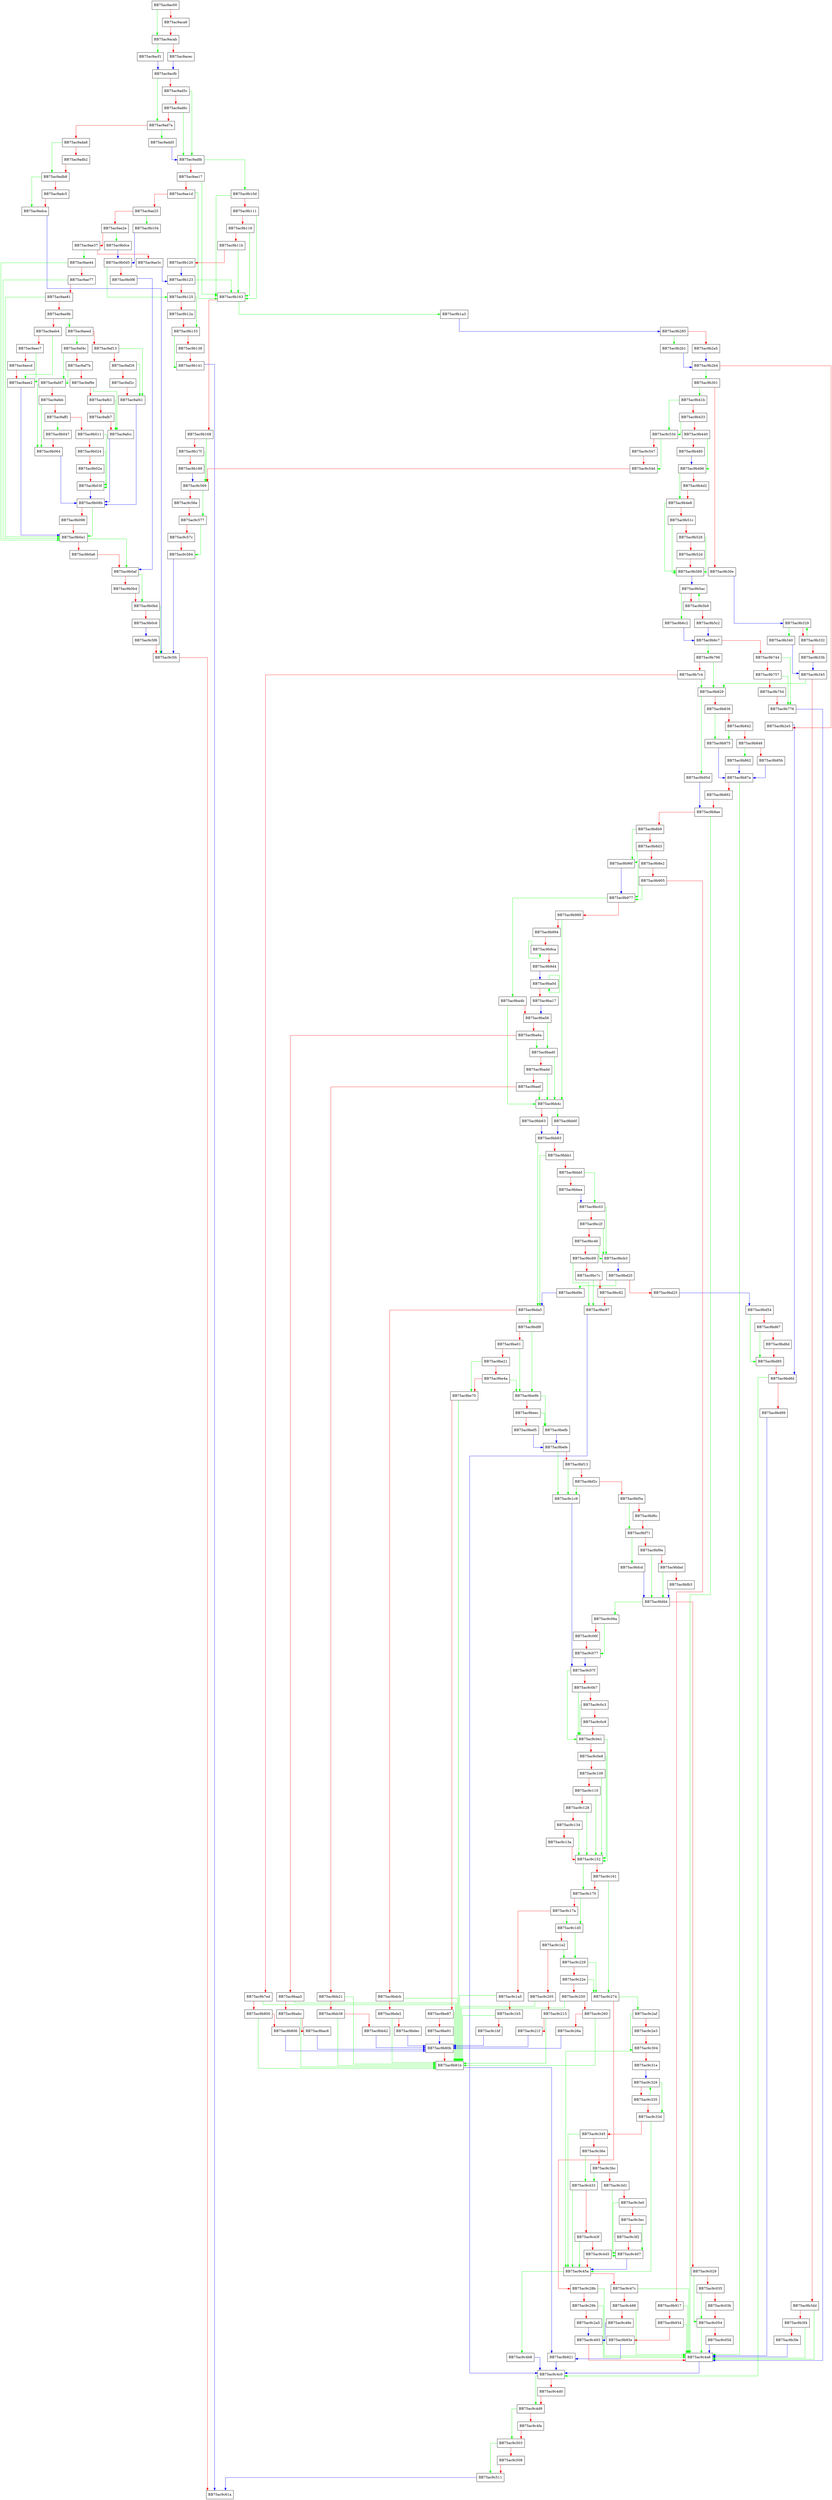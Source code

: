 digraph SpynetEx {
  node [shape="box"];
  graph [splines=ortho];
  BB75ac9ac00 -> BB75ac9acab [color="green"];
  BB75ac9ac00 -> BB75ac9aca6 [color="red"];
  BB75ac9aca6 -> BB75ac9acab [color="red"];
  BB75ac9acab -> BB75ac9acf1 [color="green"];
  BB75ac9acab -> BB75ac9acec [color="red"];
  BB75ac9acec -> BB75ac9acfb [color="blue"];
  BB75ac9acf1 -> BB75ac9acfb [color="blue"];
  BB75ac9acfb -> BB75ac9ad7a [color="green"];
  BB75ac9acfb -> BB75ac9ad5c [color="red"];
  BB75ac9ad5c -> BB75ac9adfb [color="green"];
  BB75ac9ad5c -> BB75ac9ad6c [color="red"];
  BB75ac9ad6c -> BB75ac9adfb [color="green"];
  BB75ac9ad6c -> BB75ac9ad7a [color="red"];
  BB75ac9ad7a -> BB75ac9add5 [color="green"];
  BB75ac9ad7a -> BB75ac9ada8 [color="red"];
  BB75ac9ada8 -> BB75ac9adb8 [color="green"];
  BB75ac9ada8 -> BB75ac9adb2 [color="red"];
  BB75ac9adb2 -> BB75ac9adb8 [color="red"];
  BB75ac9adb8 -> BB75ac9adca [color="green"];
  BB75ac9adb8 -> BB75ac9adc5 [color="red"];
  BB75ac9adc5 -> BB75ac9adca [color="red"];
  BB75ac9adca -> BB75ac9c5fc [color="blue"];
  BB75ac9add5 -> BB75ac9adfb [color="blue"];
  BB75ac9adfb -> BB75ac9b10d [color="green"];
  BB75ac9adfb -> BB75ac9ae17 [color="red"];
  BB75ac9ae17 -> BB75ac9b163 [color="green"];
  BB75ac9ae17 -> BB75ac9ae1d [color="red"];
  BB75ac9ae1d -> BB75ac9b163 [color="green"];
  BB75ac9ae1d -> BB75ac9ae25 [color="red"];
  BB75ac9ae25 -> BB75ac9b104 [color="green"];
  BB75ac9ae25 -> BB75ac9ae2e [color="red"];
  BB75ac9ae2e -> BB75ac9b0ce [color="green"];
  BB75ac9ae2e -> BB75ac9ae37 [color="red"];
  BB75ac9ae37 -> BB75ac9ae44 [color="green"];
  BB75ac9ae37 -> BB75ac9ae3c [color="red"];
  BB75ac9ae3c -> BB75ac9b123 [color="blue"];
  BB75ac9ae44 -> BB75ac9b0a1 [color="green"];
  BB75ac9ae44 -> BB75ac9ae77 [color="red"];
  BB75ac9ae77 -> BB75ac9b0a1 [color="green"];
  BB75ac9ae77 -> BB75ac9ae81 [color="red"];
  BB75ac9ae81 -> BB75ac9b0a1 [color="green"];
  BB75ac9ae81 -> BB75ac9ae9b [color="red"];
  BB75ac9ae9b -> BB75ac9aeed [color="green"];
  BB75ac9ae9b -> BB75ac9aeb4 [color="red"];
  BB75ac9aeb4 -> BB75ac9aee2 [color="green"];
  BB75ac9aeb4 -> BB75ac9aec7 [color="red"];
  BB75ac9aec7 -> BB75ac9aee2 [color="green"];
  BB75ac9aec7 -> BB75ac9aecd [color="red"];
  BB75ac9aecd -> BB75ac9aee2 [color="red"];
  BB75ac9aee2 -> BB75ac9b0a1 [color="blue"];
  BB75ac9aeed -> BB75ac9af4c [color="green"];
  BB75ac9aeed -> BB75ac9af13 [color="red"];
  BB75ac9af13 -> BB75ac9af41 [color="green"];
  BB75ac9af13 -> BB75ac9af26 [color="red"];
  BB75ac9af26 -> BB75ac9af41 [color="green"];
  BB75ac9af26 -> BB75ac9af2c [color="red"];
  BB75ac9af2c -> BB75ac9af41 [color="red"];
  BB75ac9af41 -> BB75ac9b08b [color="blue"];
  BB75ac9af4c -> BB75ac9afd7 [color="green"];
  BB75ac9af4c -> BB75ac9af7b [color="red"];
  BB75ac9af7b -> BB75ac9afd7 [color="green"];
  BB75ac9af7b -> BB75ac9af9e [color="red"];
  BB75ac9af9e -> BB75ac9afcc [color="green"];
  BB75ac9af9e -> BB75ac9afb1 [color="red"];
  BB75ac9afb1 -> BB75ac9afcc [color="green"];
  BB75ac9afb1 -> BB75ac9afb7 [color="red"];
  BB75ac9afb7 -> BB75ac9afcc [color="red"];
  BB75ac9afcc -> BB75ac9b08b [color="blue"];
  BB75ac9afd7 -> BB75ac9b064 [color="green"];
  BB75ac9afd7 -> BB75ac9afeb [color="red"];
  BB75ac9afeb -> BB75ac9b064 [color="green"];
  BB75ac9afeb -> BB75ac9aff1 [color="red"];
  BB75ac9aff1 -> BB75ac9b047 [color="green"];
  BB75ac9aff1 -> BB75ac9b011 [color="red"];
  BB75ac9b011 -> BB75ac9b03f [color="green"];
  BB75ac9b011 -> BB75ac9b024 [color="red"];
  BB75ac9b024 -> BB75ac9b03f [color="green"];
  BB75ac9b024 -> BB75ac9b02a [color="red"];
  BB75ac9b02a -> BB75ac9b03f [color="red"];
  BB75ac9b03f -> BB75ac9b08b [color="blue"];
  BB75ac9b047 -> BB75ac9b064 [color="red"];
  BB75ac9b064 -> BB75ac9b08b [color="blue"];
  BB75ac9b08b -> BB75ac9b0a1 [color="green"];
  BB75ac9b08b -> BB75ac9b098 [color="red"];
  BB75ac9b098 -> BB75ac9b0a1 [color="red"];
  BB75ac9b0a1 -> BB75ac9b0af [color="green"];
  BB75ac9b0a1 -> BB75ac9b0a6 [color="red"];
  BB75ac9b0a6 -> BB75ac9b0af [color="red"];
  BB75ac9b0af -> BB75ac9b0bd [color="green"];
  BB75ac9b0af -> BB75ac9b0b4 [color="red"];
  BB75ac9b0b4 -> BB75ac9b0bd [color="red"];
  BB75ac9b0bd -> BB75ac9c5fc [color="green"];
  BB75ac9b0bd -> BB75ac9b0c6 [color="red"];
  BB75ac9b0c6 -> BB75ac9c5f6 [color="blue"];
  BB75ac9b0ce -> BB75ac9b0d5 [color="blue"];
  BB75ac9b0d5 -> BB75ac9b125 [color="green"];
  BB75ac9b0d5 -> BB75ac9b0f8 [color="red"];
  BB75ac9b0f8 -> BB75ac9b0af [color="blue"];
  BB75ac9b104 -> BB75ac9b0d5 [color="blue"];
  BB75ac9b10d -> BB75ac9b163 [color="green"];
  BB75ac9b10d -> BB75ac9b111 [color="red"];
  BB75ac9b111 -> BB75ac9b163 [color="green"];
  BB75ac9b111 -> BB75ac9b116 [color="red"];
  BB75ac9b116 -> BB75ac9b163 [color="green"];
  BB75ac9b116 -> BB75ac9b11b [color="red"];
  BB75ac9b11b -> BB75ac9b163 [color="green"];
  BB75ac9b11b -> BB75ac9b120 [color="red"];
  BB75ac9b120 -> BB75ac9b123 [color="blue"];
  BB75ac9b123 -> BB75ac9b163 [color="green"];
  BB75ac9b123 -> BB75ac9b125 [color="red"];
  BB75ac9b125 -> BB75ac9b133 [color="green"];
  BB75ac9b125 -> BB75ac9b12a [color="red"];
  BB75ac9b12a -> BB75ac9b133 [color="red"];
  BB75ac9b133 -> BB75ac9b141 [color="green"];
  BB75ac9b133 -> BB75ac9b138 [color="red"];
  BB75ac9b138 -> BB75ac9b141 [color="red"];
  BB75ac9b141 -> BB75ac9c61a [color="blue"];
  BB75ac9b163 -> BB75ac9b1a3 [color="green"];
  BB75ac9b163 -> BB75ac9b168 [color="red"];
  BB75ac9b168 -> BB75ac9c569 [color="green"];
  BB75ac9b168 -> BB75ac9b17f [color="red"];
  BB75ac9b17f -> BB75ac9c569 [color="green"];
  BB75ac9b17f -> BB75ac9b189 [color="red"];
  BB75ac9b189 -> BB75ac9c569 [color="blue"];
  BB75ac9b1a3 -> BB75ac9b285 [color="blue"];
  BB75ac9b285 -> BB75ac9b2b1 [color="green"];
  BB75ac9b285 -> BB75ac9b2a5 [color="red"];
  BB75ac9b2a5 -> BB75ac9b2b4 [color="blue"];
  BB75ac9b2b1 -> BB75ac9b2b4 [color="blue"];
  BB75ac9b2b4 -> BB75ac9b301 [color="green"];
  BB75ac9b2b4 -> BB75ac9b2e5 [color="red"];
  BB75ac9b2e5 -> BB75ac9bd8d [color="blue"];
  BB75ac9b301 -> BB75ac9b41b [color="green"];
  BB75ac9b301 -> BB75ac9b30e [color="red"];
  BB75ac9b30e -> BB75ac9b329 [color="blue"];
  BB75ac9b329 -> BB75ac9b340 [color="green"];
  BB75ac9b329 -> BB75ac9b332 [color="red"];
  BB75ac9b332 -> BB75ac9b329 [color="green"];
  BB75ac9b332 -> BB75ac9b33b [color="red"];
  BB75ac9b33b -> BB75ac9b345 [color="blue"];
  BB75ac9b340 -> BB75ac9b345 [color="blue"];
  BB75ac9b345 -> BB75ac9b829 [color="green"];
  BB75ac9b345 -> BB75ac9b3dd [color="red"];
  BB75ac9b3dd -> BB75ac9c4a6 [color="green"];
  BB75ac9b3dd -> BB75ac9b3f4 [color="red"];
  BB75ac9b3f4 -> BB75ac9c4a6 [color="green"];
  BB75ac9b3f4 -> BB75ac9b3fe [color="red"];
  BB75ac9b3fe -> BB75ac9c4a6 [color="blue"];
  BB75ac9b41b -> BB75ac9c534 [color="green"];
  BB75ac9b41b -> BB75ac9b433 [color="red"];
  BB75ac9b433 -> BB75ac9c534 [color="green"];
  BB75ac9b433 -> BB75ac9b440 [color="red"];
  BB75ac9b440 -> BB75ac9b496 [color="green"];
  BB75ac9b440 -> BB75ac9b480 [color="red"];
  BB75ac9b480 -> BB75ac9b496 [color="blue"];
  BB75ac9b496 -> BB75ac9b4e8 [color="green"];
  BB75ac9b496 -> BB75ac9b4d2 [color="red"];
  BB75ac9b4d2 -> BB75ac9b4e8 [color="red"];
  BB75ac9b4e8 -> BB75ac9b589 [color="green"];
  BB75ac9b4e8 -> BB75ac9b51c [color="red"];
  BB75ac9b51c -> BB75ac9b589 [color="green"];
  BB75ac9b51c -> BB75ac9b526 [color="red"];
  BB75ac9b526 -> BB75ac9b589 [color="green"];
  BB75ac9b526 -> BB75ac9b52d [color="red"];
  BB75ac9b52d -> BB75ac9b589 [color="red"];
  BB75ac9b589 -> BB75ac9b5ac [color="blue"];
  BB75ac9b5ac -> BB75ac9b6c2 [color="green"];
  BB75ac9b5ac -> BB75ac9b5b9 [color="red"];
  BB75ac9b5b9 -> BB75ac9b5ac [color="green"];
  BB75ac9b5b9 -> BB75ac9b5c2 [color="red"];
  BB75ac9b5c2 -> BB75ac9b6c7 [color="blue"];
  BB75ac9b6c2 -> BB75ac9b6c7 [color="blue"];
  BB75ac9b6c7 -> BB75ac9b796 [color="green"];
  BB75ac9b6c7 -> BB75ac9b744 [color="red"];
  BB75ac9b744 -> BB75ac9b776 [color="green"];
  BB75ac9b744 -> BB75ac9b757 [color="red"];
  BB75ac9b757 -> BB75ac9b776 [color="green"];
  BB75ac9b757 -> BB75ac9b75d [color="red"];
  BB75ac9b75d -> BB75ac9b776 [color="red"];
  BB75ac9b776 -> BB75ac9c4a6 [color="blue"];
  BB75ac9b796 -> BB75ac9b829 [color="green"];
  BB75ac9b796 -> BB75ac9b7c4 [color="red"];
  BB75ac9b7c4 -> BB75ac9b829 [color="green"];
  BB75ac9b7c4 -> BB75ac9b7ed [color="red"];
  BB75ac9b7ed -> BB75ac9b81b [color="green"];
  BB75ac9b7ed -> BB75ac9b800 [color="red"];
  BB75ac9b800 -> BB75ac9b81b [color="green"];
  BB75ac9b800 -> BB75ac9b806 [color="red"];
  BB75ac9b806 -> BB75ac9b80b [color="blue"];
  BB75ac9b80b -> BB75ac9b81b [color="red"];
  BB75ac9b81b -> BB75ac9b821 [color="blue"];
  BB75ac9b821 -> BB75ac9c4c0 [color="blue"];
  BB75ac9b829 -> BB75ac9b95d [color="green"];
  BB75ac9b829 -> BB75ac9b836 [color="red"];
  BB75ac9b836 -> BB75ac9b875 [color="green"];
  BB75ac9b836 -> BB75ac9b842 [color="red"];
  BB75ac9b842 -> BB75ac9b875 [color="green"];
  BB75ac9b842 -> BB75ac9b848 [color="red"];
  BB75ac9b848 -> BB75ac9b862 [color="green"];
  BB75ac9b848 -> BB75ac9b85b [color="red"];
  BB75ac9b85b -> BB75ac9b87a [color="blue"];
  BB75ac9b862 -> BB75ac9b87a [color="blue"];
  BB75ac9b875 -> BB75ac9b87a [color="blue"];
  BB75ac9b87a -> BB75ac9c4a6 [color="green"];
  BB75ac9b87a -> BB75ac9b892 [color="red"];
  BB75ac9b892 -> BB75ac9b8ae [color="red"];
  BB75ac9b8ae -> BB75ac9c4a6 [color="green"];
  BB75ac9b8ae -> BB75ac9b8b9 [color="red"];
  BB75ac9b8b9 -> BB75ac9b96f [color="green"];
  BB75ac9b8b9 -> BB75ac9b8d3 [color="red"];
  BB75ac9b8d3 -> BB75ac9b96f [color="green"];
  BB75ac9b8d3 -> BB75ac9b8e2 [color="red"];
  BB75ac9b8e2 -> BB75ac9b977 [color="green"];
  BB75ac9b8e2 -> BB75ac9b905 [color="red"];
  BB75ac9b905 -> BB75ac9b977 [color="green"];
  BB75ac9b905 -> BB75ac9b917 [color="red"];
  BB75ac9b917 -> BB75ac9c4a6 [color="green"];
  BB75ac9b917 -> BB75ac9b934 [color="red"];
  BB75ac9b934 -> BB75ac9c4a6 [color="green"];
  BB75ac9b934 -> BB75ac9b93e [color="red"];
  BB75ac9b93e -> BB75ac9b821 [color="blue"];
  BB75ac9b95d -> BB75ac9b8ae [color="blue"];
  BB75ac9b96f -> BB75ac9b977 [color="blue"];
  BB75ac9b977 -> BB75ac9ba4b [color="green"];
  BB75ac9b977 -> BB75ac9b989 [color="red"];
  BB75ac9b989 -> BB75ac9bb4c [color="green"];
  BB75ac9b989 -> BB75ac9b994 [color="red"];
  BB75ac9b994 -> BB75ac9b9ca [color="red"];
  BB75ac9b9ca -> BB75ac9b9ca [color="green"];
  BB75ac9b9ca -> BB75ac9b9d4 [color="red"];
  BB75ac9b9d4 -> BB75ac9ba0d [color="blue"];
  BB75ac9ba0d -> BB75ac9ba0d [color="green"];
  BB75ac9ba0d -> BB75ac9ba17 [color="red"];
  BB75ac9ba17 -> BB75ac9ba56 [color="blue"];
  BB75ac9ba4b -> BB75ac9bb4c [color="green"];
  BB75ac9ba4b -> BB75ac9ba56 [color="red"];
  BB75ac9ba56 -> BB75ac9bad0 [color="green"];
  BB75ac9ba56 -> BB75ac9ba6a [color="red"];
  BB75ac9ba6a -> BB75ac9bad0 [color="green"];
  BB75ac9ba6a -> BB75ac9baa5 [color="red"];
  BB75ac9baa5 -> BB75ac9b81b [color="green"];
  BB75ac9baa5 -> BB75ac9babc [color="red"];
  BB75ac9babc -> BB75ac9b81b [color="green"];
  BB75ac9babc -> BB75ac9bac6 [color="red"];
  BB75ac9bac6 -> BB75ac9b80b [color="blue"];
  BB75ac9bad0 -> BB75ac9bb4c [color="green"];
  BB75ac9bad0 -> BB75ac9badd [color="red"];
  BB75ac9badd -> BB75ac9bb4c [color="green"];
  BB75ac9badd -> BB75ac9baef [color="red"];
  BB75ac9baef -> BB75ac9bb4c [color="green"];
  BB75ac9baef -> BB75ac9bb21 [color="red"];
  BB75ac9bb21 -> BB75ac9b81b [color="green"];
  BB75ac9bb21 -> BB75ac9bb38 [color="red"];
  BB75ac9bb38 -> BB75ac9b81b [color="green"];
  BB75ac9bb38 -> BB75ac9bb42 [color="red"];
  BB75ac9bb42 -> BB75ac9b80b [color="blue"];
  BB75ac9bb4c -> BB75ac9bb6f [color="green"];
  BB75ac9bb4c -> BB75ac9bb63 [color="red"];
  BB75ac9bb63 -> BB75ac9bb83 [color="blue"];
  BB75ac9bb6f -> BB75ac9bb83 [color="blue"];
  BB75ac9bb83 -> BB75ac9bda5 [color="green"];
  BB75ac9bb83 -> BB75ac9bbb1 [color="red"];
  BB75ac9bbb1 -> BB75ac9bda5 [color="green"];
  BB75ac9bbb1 -> BB75ac9bbbf [color="red"];
  BB75ac9bbbf -> BB75ac9bc03 [color="green"];
  BB75ac9bbbf -> BB75ac9bbea [color="red"];
  BB75ac9bbea -> BB75ac9bc03 [color="blue"];
  BB75ac9bc03 -> BB75ac9bcb3 [color="green"];
  BB75ac9bc03 -> BB75ac9bc2f [color="red"];
  BB75ac9bc2f -> BB75ac9bcb3 [color="green"];
  BB75ac9bc2f -> BB75ac9bc46 [color="red"];
  BB75ac9bc46 -> BB75ac9bcb3 [color="green"];
  BB75ac9bc46 -> BB75ac9bc69 [color="red"];
  BB75ac9bc69 -> BB75ac9bc97 [color="green"];
  BB75ac9bc69 -> BB75ac9bc7c [color="red"];
  BB75ac9bc7c -> BB75ac9bc97 [color="green"];
  BB75ac9bc7c -> BB75ac9bc82 [color="red"];
  BB75ac9bc82 -> BB75ac9bc97 [color="red"];
  BB75ac9bc97 -> BB75ac9c4c0 [color="blue"];
  BB75ac9bcb3 -> BB75ac9bd20 [color="blue"];
  BB75ac9bd20 -> BB75ac9bd9e [color="green"];
  BB75ac9bd20 -> BB75ac9bd25 [color="red"];
  BB75ac9bd25 -> BB75ac9bd54 [color="blue"];
  BB75ac9bd54 -> BB75ac9bd85 [color="green"];
  BB75ac9bd54 -> BB75ac9bd67 [color="red"];
  BB75ac9bd67 -> BB75ac9bd85 [color="green"];
  BB75ac9bd67 -> BB75ac9bd6d [color="red"];
  BB75ac9bd6d -> BB75ac9bd85 [color="red"];
  BB75ac9bd85 -> BB75ac9bd8d [color="red"];
  BB75ac9bd8d -> BB75ac9c4c0 [color="green"];
  BB75ac9bd8d -> BB75ac9bd99 [color="red"];
  BB75ac9bd99 -> BB75ac9c4a6 [color="blue"];
  BB75ac9bd9e -> BB75ac9bda5 [color="blue"];
  BB75ac9bda5 -> BB75ac9bdf6 [color="green"];
  BB75ac9bda5 -> BB75ac9bdcb [color="red"];
  BB75ac9bdcb -> BB75ac9b81b [color="green"];
  BB75ac9bdcb -> BB75ac9bde2 [color="red"];
  BB75ac9bde2 -> BB75ac9b81b [color="green"];
  BB75ac9bde2 -> BB75ac9bdec [color="red"];
  BB75ac9bdec -> BB75ac9b80b [color="blue"];
  BB75ac9bdf6 -> BB75ac9be9b [color="green"];
  BB75ac9bdf6 -> BB75ac9be01 [color="red"];
  BB75ac9be01 -> BB75ac9be9b [color="green"];
  BB75ac9be01 -> BB75ac9be21 [color="red"];
  BB75ac9be21 -> BB75ac9be70 [color="green"];
  BB75ac9be21 -> BB75ac9be4a [color="red"];
  BB75ac9be4a -> BB75ac9be9b [color="green"];
  BB75ac9be4a -> BB75ac9be70 [color="red"];
  BB75ac9be70 -> BB75ac9b81b [color="green"];
  BB75ac9be70 -> BB75ac9be87 [color="red"];
  BB75ac9be87 -> BB75ac9b81b [color="green"];
  BB75ac9be87 -> BB75ac9be91 [color="red"];
  BB75ac9be91 -> BB75ac9b80b [color="blue"];
  BB75ac9be9b -> BB75ac9befb [color="green"];
  BB75ac9be9b -> BB75ac9beec [color="red"];
  BB75ac9beec -> BB75ac9befb [color="green"];
  BB75ac9beec -> BB75ac9bef5 [color="red"];
  BB75ac9bef5 -> BB75ac9befe [color="blue"];
  BB75ac9befb -> BB75ac9befe [color="blue"];
  BB75ac9befe -> BB75ac9c1c9 [color="green"];
  BB75ac9befe -> BB75ac9bf13 [color="red"];
  BB75ac9bf13 -> BB75ac9c1c9 [color="green"];
  BB75ac9bf13 -> BB75ac9bf2c [color="red"];
  BB75ac9bf2c -> BB75ac9c1c9 [color="green"];
  BB75ac9bf2c -> BB75ac9bf5a [color="red"];
  BB75ac9bf5a -> BB75ac9bf71 [color="green"];
  BB75ac9bf5a -> BB75ac9bf6c [color="red"];
  BB75ac9bf6c -> BB75ac9bf71 [color="red"];
  BB75ac9bf71 -> BB75ac9bfcd [color="green"];
  BB75ac9bf71 -> BB75ac9bf9a [color="red"];
  BB75ac9bf9a -> BB75ac9bfd4 [color="green"];
  BB75ac9bf9a -> BB75ac9bfad [color="red"];
  BB75ac9bfad -> BB75ac9bfd4 [color="green"];
  BB75ac9bfad -> BB75ac9bfb3 [color="red"];
  BB75ac9bfb3 -> BB75ac9bfd4 [color="blue"];
  BB75ac9bfcd -> BB75ac9bfd4 [color="blue"];
  BB75ac9bfd4 -> BB75ac9c06a [color="green"];
  BB75ac9bfd4 -> BB75ac9c029 [color="red"];
  BB75ac9c029 -> BB75ac9c054 [color="green"];
  BB75ac9c029 -> BB75ac9c035 [color="red"];
  BB75ac9c035 -> BB75ac9c054 [color="green"];
  BB75ac9c035 -> BB75ac9c03b [color="red"];
  BB75ac9c03b -> BB75ac9c054 [color="red"];
  BB75ac9c054 -> BB75ac9c4a6 [color="green"];
  BB75ac9c054 -> BB75ac9c05d [color="red"];
  BB75ac9c05d -> BB75ac9c4a6 [color="blue"];
  BB75ac9c06a -> BB75ac9c077 [color="green"];
  BB75ac9c06a -> BB75ac9c06f [color="red"];
  BB75ac9c06f -> BB75ac9c077 [color="red"];
  BB75ac9c077 -> BB75ac9c07f [color="blue"];
  BB75ac9c07f -> BB75ac9c0e1 [color="green"];
  BB75ac9c07f -> BB75ac9c0b7 [color="red"];
  BB75ac9c0b7 -> BB75ac9c0e1 [color="green"];
  BB75ac9c0b7 -> BB75ac9c0c3 [color="red"];
  BB75ac9c0c3 -> BB75ac9c0e1 [color="green"];
  BB75ac9c0c3 -> BB75ac9c0c9 [color="red"];
  BB75ac9c0c9 -> BB75ac9c0e1 [color="red"];
  BB75ac9c0e1 -> BB75ac9c152 [color="green"];
  BB75ac9c0e1 -> BB75ac9c0e8 [color="red"];
  BB75ac9c0e8 -> BB75ac9c152 [color="green"];
  BB75ac9c0e8 -> BB75ac9c109 [color="red"];
  BB75ac9c109 -> BB75ac9c152 [color="green"];
  BB75ac9c109 -> BB75ac9c110 [color="red"];
  BB75ac9c110 -> BB75ac9c152 [color="green"];
  BB75ac9c110 -> BB75ac9c128 [color="red"];
  BB75ac9c128 -> BB75ac9c152 [color="green"];
  BB75ac9c128 -> BB75ac9c134 [color="red"];
  BB75ac9c134 -> BB75ac9c152 [color="green"];
  BB75ac9c134 -> BB75ac9c13a [color="red"];
  BB75ac9c13a -> BB75ac9c152 [color="red"];
  BB75ac9c152 -> BB75ac9c170 [color="green"];
  BB75ac9c152 -> BB75ac9c161 [color="red"];
  BB75ac9c161 -> BB75ac9c274 [color="green"];
  BB75ac9c161 -> BB75ac9c170 [color="red"];
  BB75ac9c170 -> BB75ac9c1d5 [color="green"];
  BB75ac9c170 -> BB75ac9c17a [color="red"];
  BB75ac9c17a -> BB75ac9c1d5 [color="green"];
  BB75ac9c17a -> BB75ac9c1a5 [color="red"];
  BB75ac9c1a5 -> BB75ac9b81b [color="green"];
  BB75ac9c1a5 -> BB75ac9c1b5 [color="red"];
  BB75ac9c1b5 -> BB75ac9b81b [color="green"];
  BB75ac9c1b5 -> BB75ac9c1bf [color="red"];
  BB75ac9c1bf -> BB75ac9b80b [color="blue"];
  BB75ac9c1c9 -> BB75ac9c07f [color="blue"];
  BB75ac9c1d5 -> BB75ac9c229 [color="green"];
  BB75ac9c1d5 -> BB75ac9c1e2 [color="red"];
  BB75ac9c1e2 -> BB75ac9c229 [color="green"];
  BB75ac9c1e2 -> BB75ac9c205 [color="red"];
  BB75ac9c205 -> BB75ac9b81b [color="green"];
  BB75ac9c205 -> BB75ac9c215 [color="red"];
  BB75ac9c215 -> BB75ac9b81b [color="green"];
  BB75ac9c215 -> BB75ac9c21f [color="red"];
  BB75ac9c21f -> BB75ac9b80b [color="blue"];
  BB75ac9c229 -> BB75ac9c274 [color="green"];
  BB75ac9c229 -> BB75ac9c22e [color="red"];
  BB75ac9c22e -> BB75ac9c274 [color="green"];
  BB75ac9c22e -> BB75ac9c250 [color="red"];
  BB75ac9c250 -> BB75ac9b81b [color="green"];
  BB75ac9c250 -> BB75ac9c260 [color="red"];
  BB75ac9c260 -> BB75ac9b81b [color="green"];
  BB75ac9c260 -> BB75ac9c26a [color="red"];
  BB75ac9c26a -> BB75ac9b80b [color="blue"];
  BB75ac9c274 -> BB75ac9c2af [color="green"];
  BB75ac9c274 -> BB75ac9c28b [color="red"];
  BB75ac9c28b -> BB75ac9c4a6 [color="green"];
  BB75ac9c28b -> BB75ac9c29b [color="red"];
  BB75ac9c29b -> BB75ac9c4a6 [color="green"];
  BB75ac9c29b -> BB75ac9c2a5 [color="red"];
  BB75ac9c2a5 -> BB75ac9c493 [color="blue"];
  BB75ac9c2af -> BB75ac9c304 [color="green"];
  BB75ac9c2af -> BB75ac9c2e3 [color="red"];
  BB75ac9c2e3 -> BB75ac9c304 [color="red"];
  BB75ac9c304 -> BB75ac9c45a [color="green"];
  BB75ac9c304 -> BB75ac9c31e [color="red"];
  BB75ac9c31e -> BB75ac9c329 [color="blue"];
  BB75ac9c329 -> BB75ac9c33d [color="green"];
  BB75ac9c329 -> BB75ac9c335 [color="red"];
  BB75ac9c335 -> BB75ac9c329 [color="green"];
  BB75ac9c335 -> BB75ac9c33d [color="red"];
  BB75ac9c33d -> BB75ac9c45a [color="green"];
  BB75ac9c33d -> BB75ac9c345 [color="red"];
  BB75ac9c345 -> BB75ac9c45a [color="green"];
  BB75ac9c345 -> BB75ac9c36e [color="red"];
  BB75ac9c36e -> BB75ac9c433 [color="green"];
  BB75ac9c36e -> BB75ac9c3bc [color="red"];
  BB75ac9c3bc -> BB75ac9c433 [color="green"];
  BB75ac9c3bc -> BB75ac9c3d1 [color="red"];
  BB75ac9c3d1 -> BB75ac9c407 [color="green"];
  BB75ac9c3d1 -> BB75ac9c3e0 [color="red"];
  BB75ac9c3e0 -> BB75ac9c407 [color="green"];
  BB75ac9c3e0 -> BB75ac9c3ec [color="red"];
  BB75ac9c3ec -> BB75ac9c407 [color="green"];
  BB75ac9c3ec -> BB75ac9c3f2 [color="red"];
  BB75ac9c3f2 -> BB75ac9c407 [color="red"];
  BB75ac9c407 -> BB75ac9c45a [color="blue"];
  BB75ac9c433 -> BB75ac9c45a [color="green"];
  BB75ac9c433 -> BB75ac9c43f [color="red"];
  BB75ac9c43f -> BB75ac9c45a [color="green"];
  BB75ac9c43f -> BB75ac9c445 [color="red"];
  BB75ac9c445 -> BB75ac9c45a [color="red"];
  BB75ac9c45a -> BB75ac9c4b8 [color="green"];
  BB75ac9c45a -> BB75ac9c47c [color="red"];
  BB75ac9c47c -> BB75ac9c4a6 [color="green"];
  BB75ac9c47c -> BB75ac9c488 [color="red"];
  BB75ac9c488 -> BB75ac9c4a6 [color="green"];
  BB75ac9c488 -> BB75ac9c48e [color="red"];
  BB75ac9c48e -> BB75ac9c493 [color="blue"];
  BB75ac9c493 -> BB75ac9c4a6 [color="red"];
  BB75ac9c4a6 -> BB75ac9c4c0 [color="blue"];
  BB75ac9c4b8 -> BB75ac9c4c0 [color="blue"];
  BB75ac9c4c0 -> BB75ac9c4d9 [color="green"];
  BB75ac9c4c0 -> BB75ac9c4d0 [color="red"];
  BB75ac9c4d0 -> BB75ac9c4d9 [color="red"];
  BB75ac9c4d9 -> BB75ac9c503 [color="green"];
  BB75ac9c4d9 -> BB75ac9c4fa [color="red"];
  BB75ac9c4fa -> BB75ac9c503 [color="red"];
  BB75ac9c503 -> BB75ac9c511 [color="green"];
  BB75ac9c503 -> BB75ac9c508 [color="red"];
  BB75ac9c508 -> BB75ac9c511 [color="red"];
  BB75ac9c511 -> BB75ac9c61a [color="blue"];
  BB75ac9c534 -> BB75ac9c54d [color="green"];
  BB75ac9c534 -> BB75ac9c547 [color="red"];
  BB75ac9c547 -> BB75ac9c54d [color="red"];
  BB75ac9c54d -> BB75ac9c569 [color="red"];
  BB75ac9c569 -> BB75ac9c577 [color="green"];
  BB75ac9c569 -> BB75ac9c56e [color="red"];
  BB75ac9c56e -> BB75ac9c577 [color="red"];
  BB75ac9c577 -> BB75ac9c584 [color="green"];
  BB75ac9c577 -> BB75ac9c57c [color="red"];
  BB75ac9c57c -> BB75ac9c584 [color="red"];
  BB75ac9c584 -> BB75ac9c5fc [color="blue"];
  BB75ac9c5f6 -> BB75ac9c5fc [color="red"];
  BB75ac9c5fc -> BB75ac9c61a [color="red"];
}